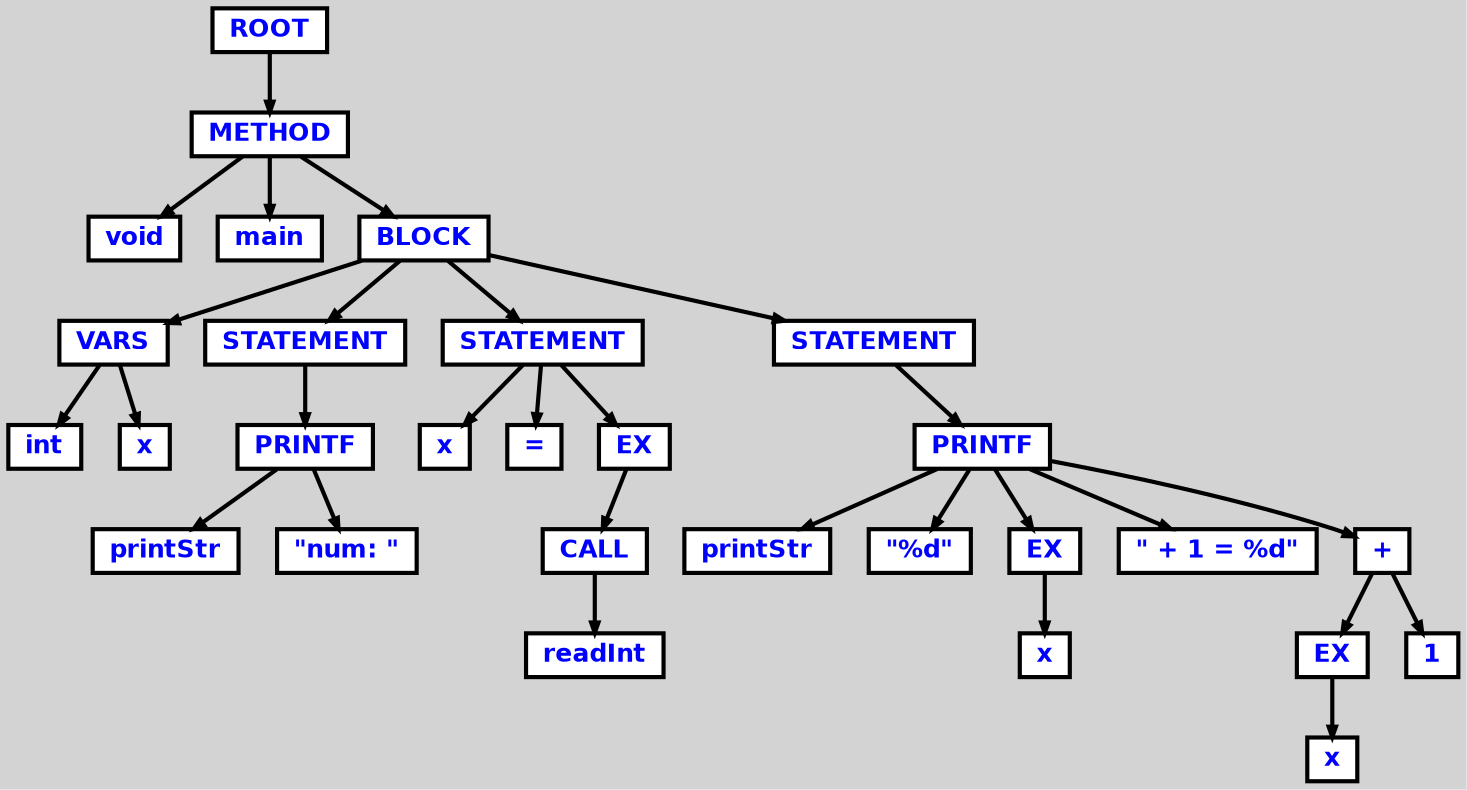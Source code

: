 digraph {

	ordering=out;
	ranksep=.4;
	bgcolor="lightgrey"; node [shape=box, fixedsize=false, fontsize=12, fontname="Helvetica-bold", fontcolor="blue"
		width=.25, height=.25, color="black", fillcolor="white", style="filled, solid, bold"];
	edge [arrowsize=.5, color="black", style="bold"]

  n0 [label="ROOT"];
  n1 [label="METHOD"];
  n1 [label="METHOD"];
  n2 [label="void"];
  n3 [label="main"];
  n4 [label="BLOCK"];
  n4 [label="BLOCK"];
  n5 [label="VARS"];
  n5 [label="VARS"];
  n6 [label="int"];
  n7 [label="x"];
  n8 [label="STATEMENT"];
  n8 [label="STATEMENT"];
  n9 [label="PRINTF"];
  n9 [label="PRINTF"];
  n10 [label="printStr"];
  n11 [label="\"num: \""];
  n12 [label="STATEMENT"];
  n12 [label="STATEMENT"];
  n13 [label="x"];
  n14 [label="="];
  n15 [label="EX"];
  n15 [label="EX"];
  n16 [label="CALL"];
  n16 [label="CALL"];
  n17 [label="readInt"];
  n18 [label="STATEMENT"];
  n18 [label="STATEMENT"];
  n19 [label="PRINTF"];
  n19 [label="PRINTF"];
  n20 [label="printStr"];
  n21 [label="\"%d\""];
  n22 [label="EX"];
  n22 [label="EX"];
  n23 [label="x"];
  n24 [label="\" + 1 = %d\""];
  n25 [label="+"];
  n25 [label="+"];
  n26 [label="EX"];
  n26 [label="EX"];
  n27 [label="x"];
  n28 [label="1"];

  n0 -> n1 // "ROOT" -> "METHOD"
  n1 -> n2 // "METHOD" -> "void"
  n1 -> n3 // "METHOD" -> "main"
  n1 -> n4 // "METHOD" -> "BLOCK"
  n4 -> n5 // "BLOCK" -> "VARS"
  n5 -> n6 // "VARS" -> "int"
  n5 -> n7 // "VARS" -> "x"
  n4 -> n8 // "BLOCK" -> "STATEMENT"
  n8 -> n9 // "STATEMENT" -> "PRINTF"
  n9 -> n10 // "PRINTF" -> "printStr"
  n9 -> n11 // "PRINTF" -> "\"num: \""
  n4 -> n12 // "BLOCK" -> "STATEMENT"
  n12 -> n13 // "STATEMENT" -> "x"
  n12 -> n14 // "STATEMENT" -> "="
  n12 -> n15 // "STATEMENT" -> "EX"
  n15 -> n16 // "EX" -> "CALL"
  n16 -> n17 // "CALL" -> "readInt"
  n4 -> n18 // "BLOCK" -> "STATEMENT"
  n18 -> n19 // "STATEMENT" -> "PRINTF"
  n19 -> n20 // "PRINTF" -> "printStr"
  n19 -> n21 // "PRINTF" -> "\"%d\""
  n19 -> n22 // "PRINTF" -> "EX"
  n22 -> n23 // "EX" -> "x"
  n19 -> n24 // "PRINTF" -> "\" + 1 = %d\""
  n19 -> n25 // "PRINTF" -> "+"
  n25 -> n26 // "+" -> "EX"
  n26 -> n27 // "EX" -> "x"
  n25 -> n28 // "+" -> "1"

}

